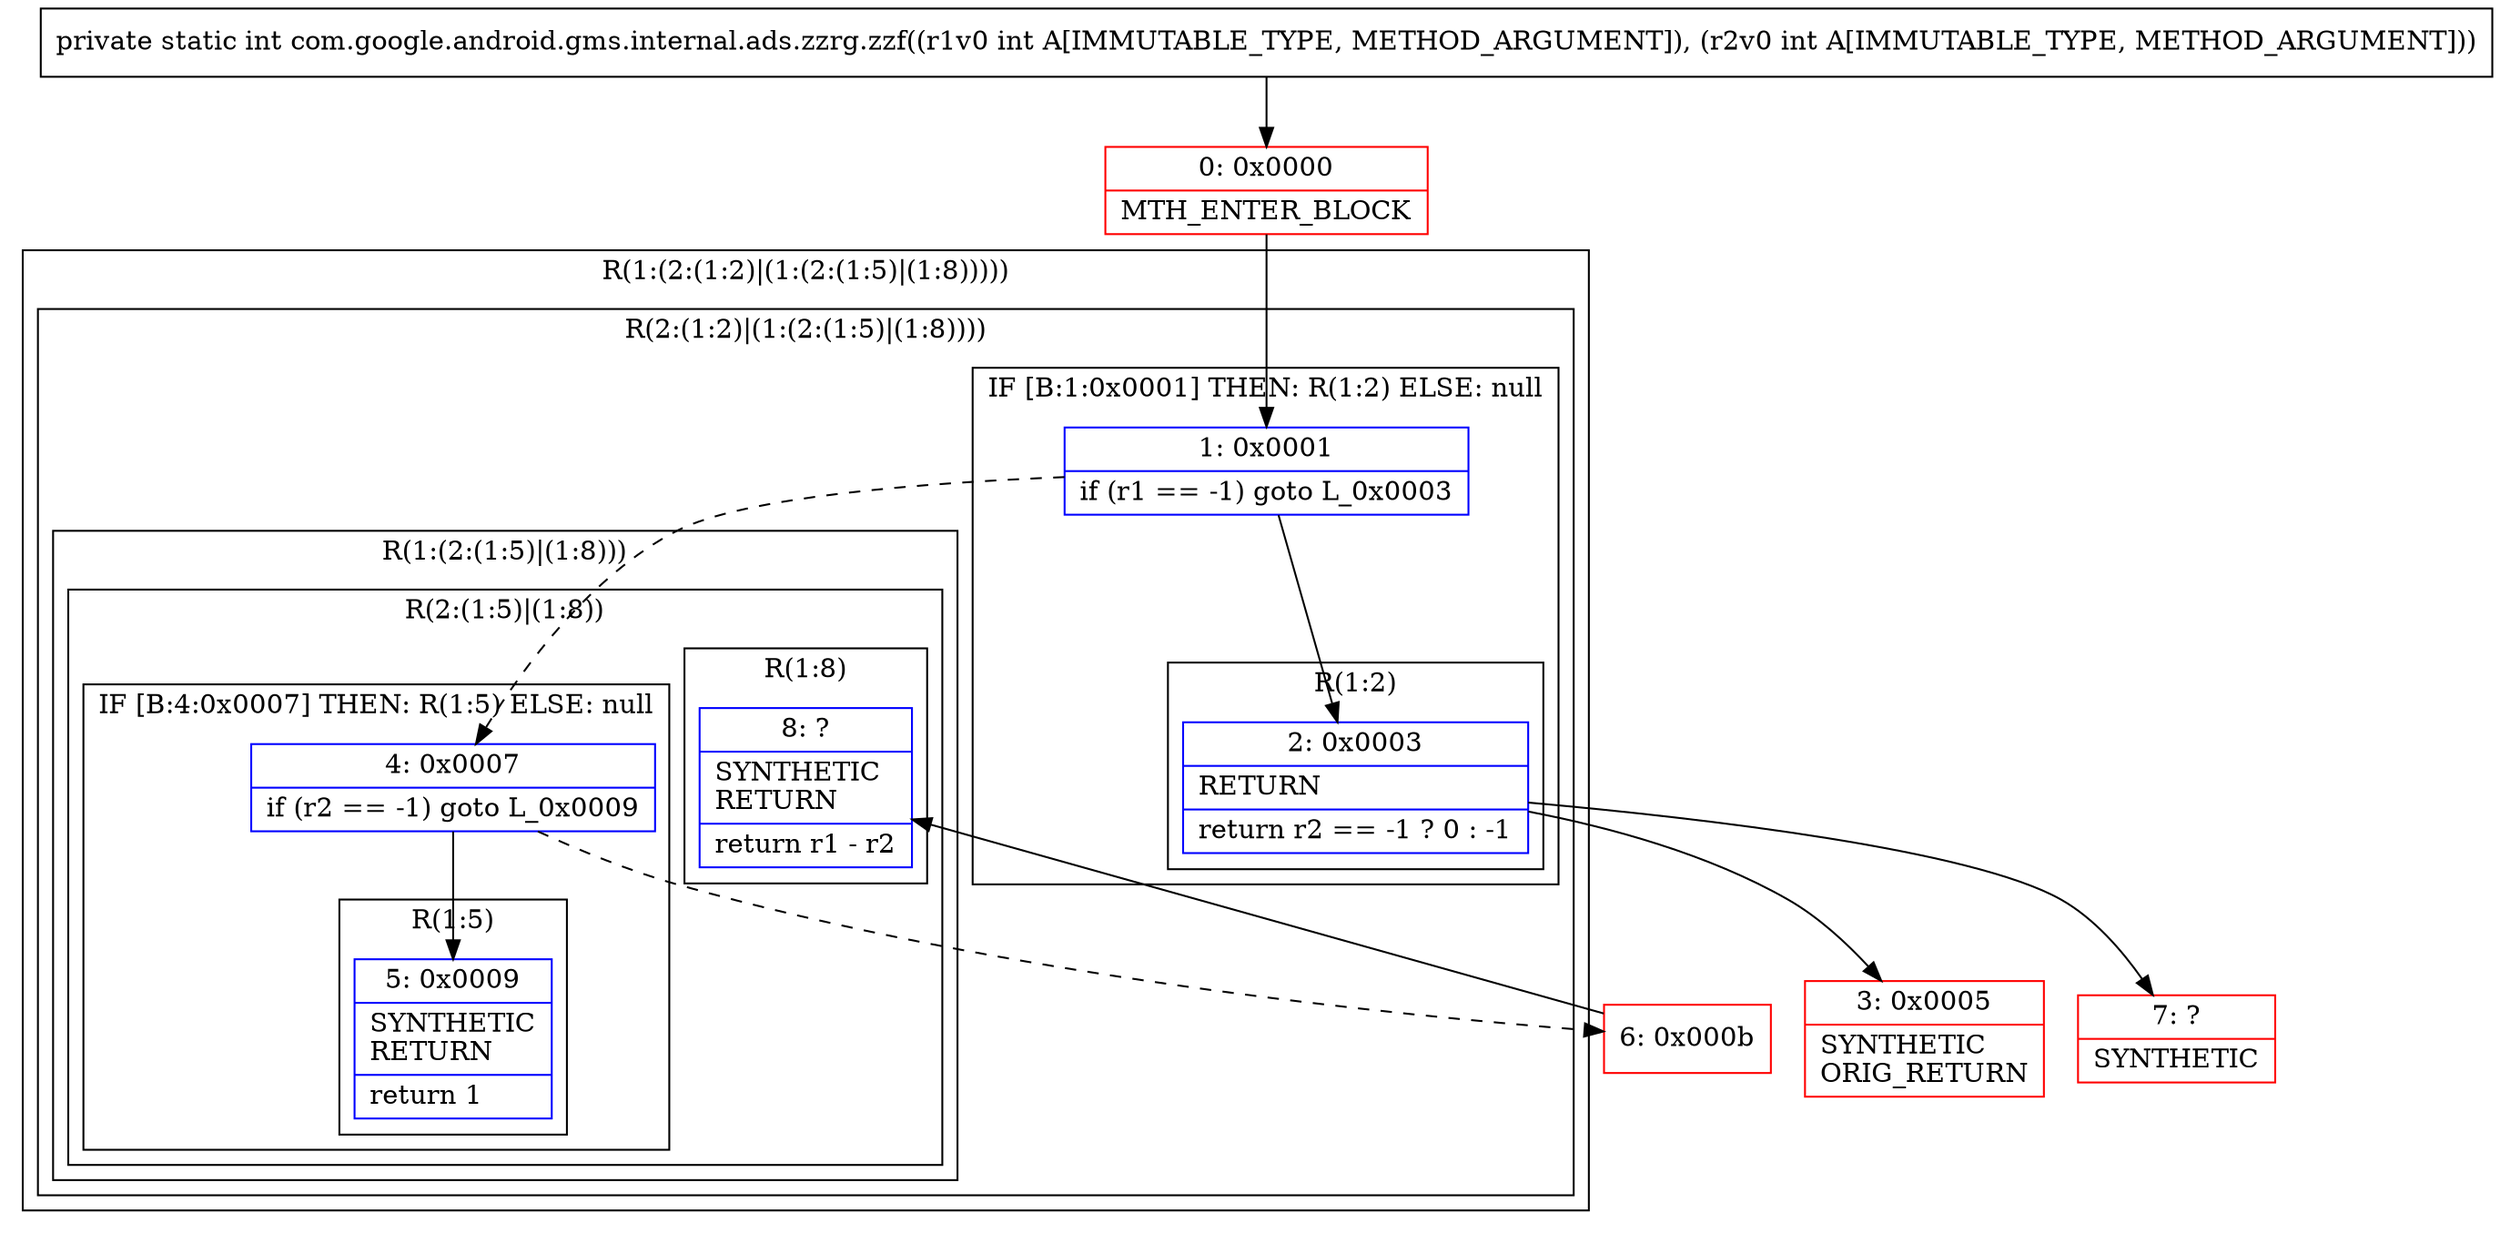 digraph "CFG forcom.google.android.gms.internal.ads.zzrg.zzf(II)I" {
subgraph cluster_Region_1999022089 {
label = "R(1:(2:(1:2)|(1:(2:(1:5)|(1:8)))))";
node [shape=record,color=blue];
subgraph cluster_Region_18959386 {
label = "R(2:(1:2)|(1:(2:(1:5)|(1:8))))";
node [shape=record,color=blue];
subgraph cluster_IfRegion_1575158988 {
label = "IF [B:1:0x0001] THEN: R(1:2) ELSE: null";
node [shape=record,color=blue];
Node_1 [shape=record,label="{1\:\ 0x0001|if (r1 == \-1) goto L_0x0003\l}"];
subgraph cluster_Region_640166769 {
label = "R(1:2)";
node [shape=record,color=blue];
Node_2 [shape=record,label="{2\:\ 0x0003|RETURN\l|return r2 == \-1 ? 0 : \-1\l}"];
}
}
subgraph cluster_Region_1678551389 {
label = "R(1:(2:(1:5)|(1:8)))";
node [shape=record,color=blue];
subgraph cluster_Region_1866889306 {
label = "R(2:(1:5)|(1:8))";
node [shape=record,color=blue];
subgraph cluster_IfRegion_709284890 {
label = "IF [B:4:0x0007] THEN: R(1:5) ELSE: null";
node [shape=record,color=blue];
Node_4 [shape=record,label="{4\:\ 0x0007|if (r2 == \-1) goto L_0x0009\l}"];
subgraph cluster_Region_1297224064 {
label = "R(1:5)";
node [shape=record,color=blue];
Node_5 [shape=record,label="{5\:\ 0x0009|SYNTHETIC\lRETURN\l|return 1\l}"];
}
}
subgraph cluster_Region_1276448566 {
label = "R(1:8)";
node [shape=record,color=blue];
Node_8 [shape=record,label="{8\:\ ?|SYNTHETIC\lRETURN\l|return r1 \- r2\l}"];
}
}
}
}
}
Node_0 [shape=record,color=red,label="{0\:\ 0x0000|MTH_ENTER_BLOCK\l}"];
Node_3 [shape=record,color=red,label="{3\:\ 0x0005|SYNTHETIC\lORIG_RETURN\l}"];
Node_6 [shape=record,color=red,label="{6\:\ 0x000b}"];
Node_7 [shape=record,color=red,label="{7\:\ ?|SYNTHETIC\l}"];
MethodNode[shape=record,label="{private static int com.google.android.gms.internal.ads.zzrg.zzf((r1v0 int A[IMMUTABLE_TYPE, METHOD_ARGUMENT]), (r2v0 int A[IMMUTABLE_TYPE, METHOD_ARGUMENT])) }"];
MethodNode -> Node_0;
Node_1 -> Node_2;
Node_1 -> Node_4[style=dashed];
Node_2 -> Node_3;
Node_2 -> Node_7;
Node_4 -> Node_5;
Node_4 -> Node_6[style=dashed];
Node_0 -> Node_1;
Node_6 -> Node_8;
}

